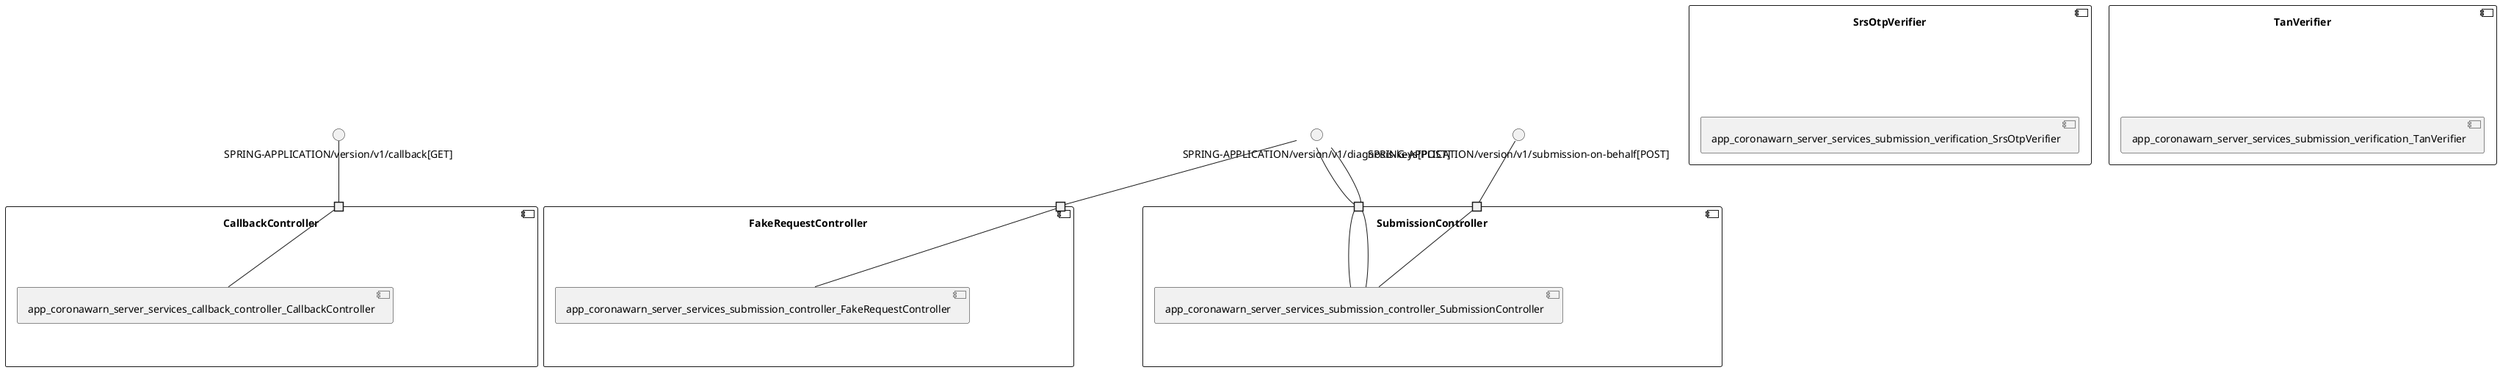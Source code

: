 @startuml
skinparam fixCircleLabelOverlapping true
skinparam componentStyle uml2
component "CallbackController\n\n\n\n\n\n" {
[app_coronawarn_server_services_callback_controller_CallbackController]
portin " " as CallbackController_requires_SPRING_APPLICATION_version_v1_callback_GET_
"CallbackController_requires_SPRING_APPLICATION_version_v1_callback_GET_"--[app_coronawarn_server_services_callback_controller_CallbackController]
}
interface "SPRING-APPLICATION/version/v1/callback[GET]" as interface.SPRING_APPLICATION_version_v1_callback_GET_
interface.SPRING_APPLICATION_version_v1_callback_GET_--"CallbackController_requires_SPRING_APPLICATION_version_v1_callback_GET_"
component "FakeRequestController\n\n\n\n\n\n" {
[app_coronawarn_server_services_submission_controller_FakeRequestController]
portin " " as FakeRequestController_requires_SPRING_APPLICATION_version_v1_diagnosis_keys_POST_
"FakeRequestController_requires_SPRING_APPLICATION_version_v1_diagnosis_keys_POST_"--[app_coronawarn_server_services_submission_controller_FakeRequestController]
}
interface "SPRING-APPLICATION/version/v1/diagnosis-keys[POST]" as interface.SPRING_APPLICATION_version_v1_diagnosis_keys_POST_
interface.SPRING_APPLICATION_version_v1_diagnosis_keys_POST_--"FakeRequestController_requires_SPRING_APPLICATION_version_v1_diagnosis_keys_POST_"
component "SrsOtpVerifier\n\n\n\n\n\n" {
[app_coronawarn_server_services_submission_verification_SrsOtpVerifier]
}
component "SubmissionController\n\n\n\n\n\n" {
[app_coronawarn_server_services_submission_controller_SubmissionController]
portin " " as SubmissionController_requires_SPRING_APPLICATION_version_v1_diagnosis_keys_POST_
portin " " as SubmissionController_requires_SPRING_APPLICATION_version_v1_submission_on_behalf_POST_
portin " " as SubmissionController_requires_SPRING_APPLICATION_version_v1_diagnosis_keys_POST_
"SubmissionController_requires_SPRING_APPLICATION_version_v1_diagnosis_keys_POST_"--[app_coronawarn_server_services_submission_controller_SubmissionController]
"SubmissionController_requires_SPRING_APPLICATION_version_v1_submission_on_behalf_POST_"--[app_coronawarn_server_services_submission_controller_SubmissionController]
"SubmissionController_requires_SPRING_APPLICATION_version_v1_diagnosis_keys_POST_"--[app_coronawarn_server_services_submission_controller_SubmissionController]
}
interface "SPRING-APPLICATION/version/v1/diagnosis-keys[POST]" as interface.SPRING_APPLICATION_version_v1_diagnosis_keys_POST_
interface.SPRING_APPLICATION_version_v1_diagnosis_keys_POST_--"SubmissionController_requires_SPRING_APPLICATION_version_v1_diagnosis_keys_POST_"
interface "SPRING-APPLICATION/version/v1/diagnosis-keys[POST]" as interface.SPRING_APPLICATION_version_v1_diagnosis_keys_POST_
interface.SPRING_APPLICATION_version_v1_diagnosis_keys_POST_--"SubmissionController_requires_SPRING_APPLICATION_version_v1_diagnosis_keys_POST_"
interface "SPRING-APPLICATION/version/v1/submission-on-behalf[POST]" as interface.SPRING_APPLICATION_version_v1_submission_on_behalf_POST_
interface.SPRING_APPLICATION_version_v1_submission_on_behalf_POST_--"SubmissionController_requires_SPRING_APPLICATION_version_v1_submission_on_behalf_POST_"
component "TanVerifier\n\n\n\n\n\n" {
[app_coronawarn_server_services_submission_verification_TanVerifier]
}

@enduml
